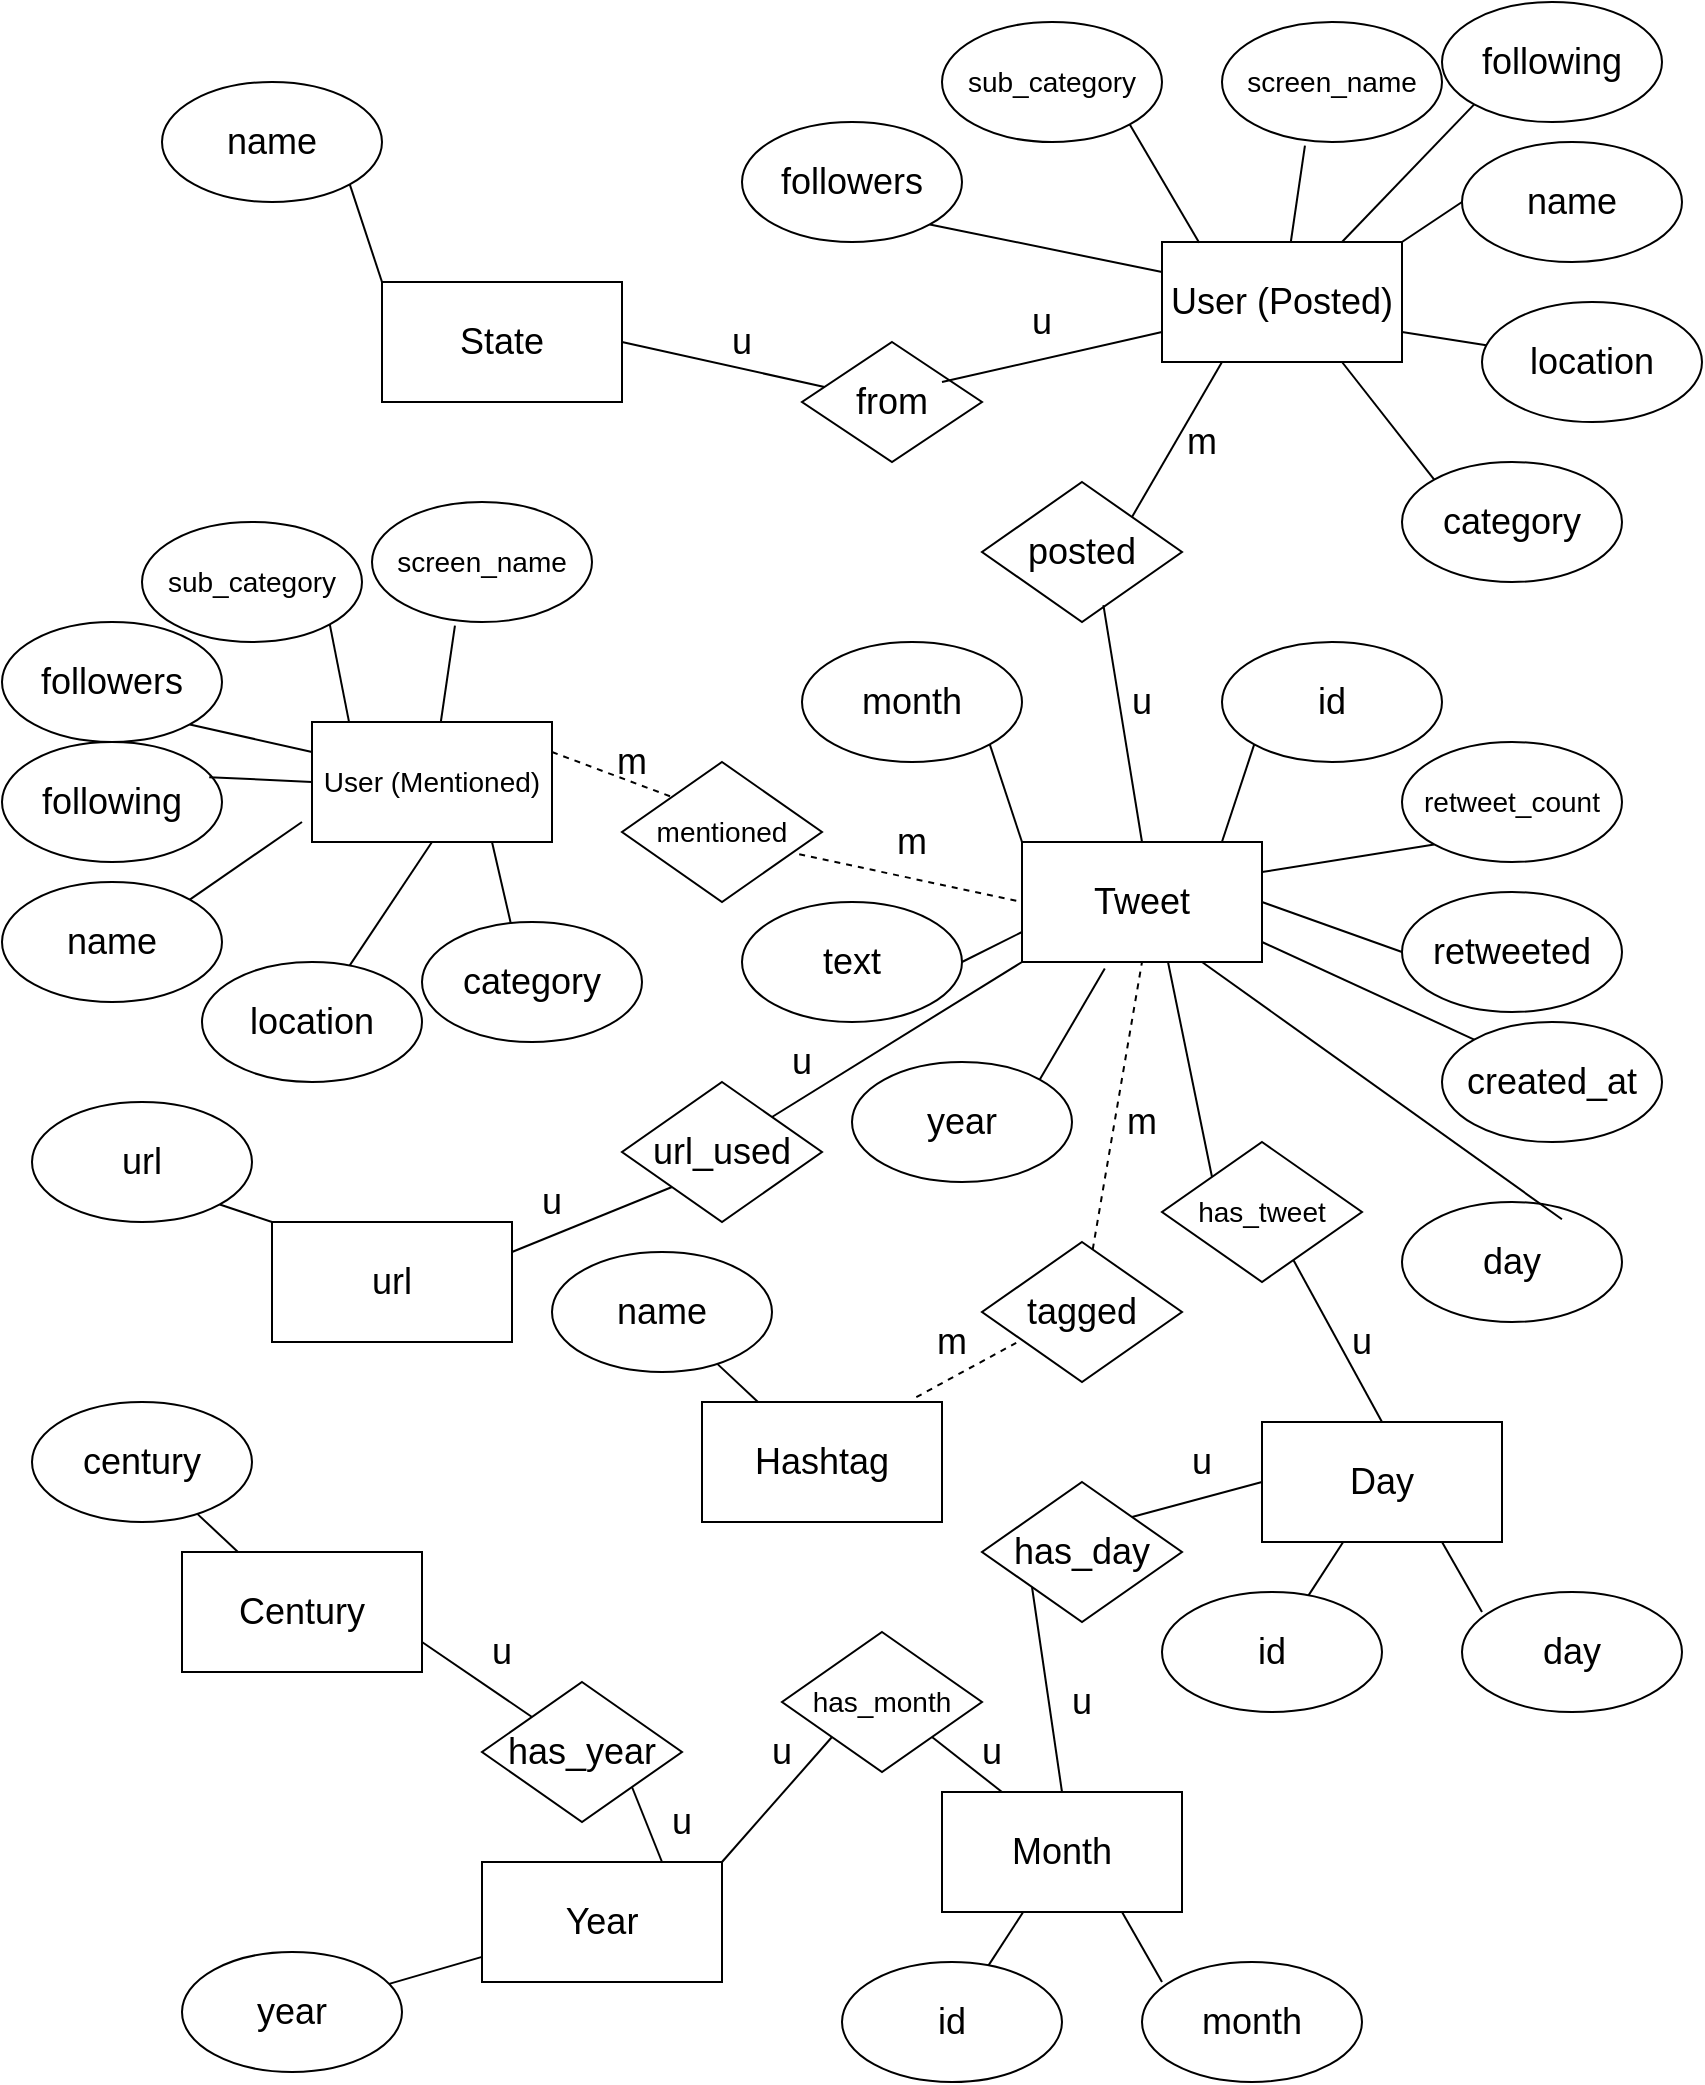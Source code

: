 <mxfile version="14.4.2" type="device"><diagram id="Hi8ekX5kI71tO4A_wyg8" name="Page-1"><mxGraphModel dx="1000" dy="1161" grid="1" gridSize="10" guides="1" tooltips="1" connect="1" arrows="1" fold="1" page="1" pageScale="1" pageWidth="850" pageHeight="1100" math="0" shadow="0"><root><mxCell id="0"/><mxCell id="1" parent="0"/><mxCell id="4KA449tRB5w3MNDbiSm_-1" value="&lt;font style=&quot;font-size: 18px&quot;&gt;State&lt;/font&gt;" style="rounded=0;whiteSpace=wrap;html=1;" vertex="1" parent="1"><mxGeometry x="190" y="170" width="120" height="60" as="geometry"/></mxCell><mxCell id="4KA449tRB5w3MNDbiSm_-4" value="&lt;font style=&quot;font-size: 18px&quot;&gt;name&lt;/font&gt;" style="ellipse;whiteSpace=wrap;html=1;" vertex="1" parent="1"><mxGeometry x="80" y="70" width="110" height="60" as="geometry"/></mxCell><mxCell id="4KA449tRB5w3MNDbiSm_-5" value="" style="endArrow=none;html=1;entryX=0;entryY=0;entryDx=0;entryDy=0;exitX=1;exitY=1;exitDx=0;exitDy=0;" edge="1" parent="1" source="4KA449tRB5w3MNDbiSm_-4" target="4KA449tRB5w3MNDbiSm_-1"><mxGeometry width="50" height="50" relative="1" as="geometry"><mxPoint x="420" y="580" as="sourcePoint"/><mxPoint x="470" y="530" as="targetPoint"/></mxGeometry></mxCell><mxCell id="4KA449tRB5w3MNDbiSm_-6" value="&lt;font style=&quot;font-size: 18px&quot;&gt;User (Posted)&lt;/font&gt;" style="rounded=0;whiteSpace=wrap;html=1;" vertex="1" parent="1"><mxGeometry x="580" y="150" width="120" height="60" as="geometry"/></mxCell><mxCell id="4KA449tRB5w3MNDbiSm_-7" value="&lt;font style=&quot;font-size: 18px&quot;&gt;following&lt;/font&gt;" style="ellipse;whiteSpace=wrap;html=1;" vertex="1" parent="1"><mxGeometry x="720" y="30" width="110" height="60" as="geometry"/></mxCell><mxCell id="4KA449tRB5w3MNDbiSm_-8" value="&lt;font style=&quot;font-size: 18px&quot;&gt;followers&lt;/font&gt;" style="ellipse;whiteSpace=wrap;html=1;" vertex="1" parent="1"><mxGeometry x="370" y="90" width="110" height="60" as="geometry"/></mxCell><mxCell id="4KA449tRB5w3MNDbiSm_-9" value="&lt;font style=&quot;font-size: 18px&quot;&gt;category&lt;/font&gt;" style="ellipse;whiteSpace=wrap;html=1;" vertex="1" parent="1"><mxGeometry x="700" y="260" width="110" height="60" as="geometry"/></mxCell><mxCell id="4KA449tRB5w3MNDbiSm_-10" value="&lt;font style=&quot;font-size: 18px&quot;&gt;location&lt;/font&gt;" style="ellipse;whiteSpace=wrap;html=1;" vertex="1" parent="1"><mxGeometry x="740" y="180" width="110" height="60" as="geometry"/></mxCell><mxCell id="4KA449tRB5w3MNDbiSm_-11" value="&lt;font style=&quot;font-size: 18px&quot;&gt;name&lt;/font&gt;" style="ellipse;whiteSpace=wrap;html=1;" vertex="1" parent="1"><mxGeometry x="730" y="100" width="110" height="60" as="geometry"/></mxCell><mxCell id="4KA449tRB5w3MNDbiSm_-12" value="&lt;font style=&quot;font-size: 14px&quot;&gt;sub_category&lt;/font&gt;" style="ellipse;whiteSpace=wrap;html=1;" vertex="1" parent="1"><mxGeometry x="470" y="40" width="110" height="60" as="geometry"/></mxCell><mxCell id="4KA449tRB5w3MNDbiSm_-13" value="&lt;font style=&quot;font-size: 14px&quot;&gt;screen_name&lt;/font&gt;" style="ellipse;whiteSpace=wrap;html=1;" vertex="1" parent="1"><mxGeometry x="610" y="40" width="110" height="60" as="geometry"/></mxCell><mxCell id="4KA449tRB5w3MNDbiSm_-14" value="" style="endArrow=none;html=1;entryX=0;entryY=0.25;entryDx=0;entryDy=0;exitX=1;exitY=1;exitDx=0;exitDy=0;" edge="1" parent="1" source="4KA449tRB5w3MNDbiSm_-8" target="4KA449tRB5w3MNDbiSm_-6"><mxGeometry width="50" height="50" relative="1" as="geometry"><mxPoint x="183.636" y="131.351" as="sourcePoint"/><mxPoint x="200" y="180" as="targetPoint"/></mxGeometry></mxCell><mxCell id="4KA449tRB5w3MNDbiSm_-15" value="" style="endArrow=none;html=1;entryX=0.155;entryY=0.007;entryDx=0;entryDy=0;exitX=1;exitY=1;exitDx=0;exitDy=0;entryPerimeter=0;" edge="1" parent="1" source="4KA449tRB5w3MNDbiSm_-12" target="4KA449tRB5w3MNDbiSm_-6"><mxGeometry width="50" height="50" relative="1" as="geometry"><mxPoint x="193.636" y="141.351" as="sourcePoint"/><mxPoint x="210" y="190" as="targetPoint"/></mxGeometry></mxCell><mxCell id="4KA449tRB5w3MNDbiSm_-16" value="" style="endArrow=none;html=1;exitX=0.377;exitY=1.031;exitDx=0;exitDy=0;exitPerimeter=0;" edge="1" parent="1" source="4KA449tRB5w3MNDbiSm_-13" target="4KA449tRB5w3MNDbiSm_-6"><mxGeometry width="50" height="50" relative="1" as="geometry"><mxPoint x="203.636" y="151.351" as="sourcePoint"/><mxPoint x="220" y="200" as="targetPoint"/></mxGeometry></mxCell><mxCell id="4KA449tRB5w3MNDbiSm_-17" value="" style="endArrow=none;html=1;entryX=0.75;entryY=0;entryDx=0;entryDy=0;exitX=0;exitY=1;exitDx=0;exitDy=0;" edge="1" parent="1" source="4KA449tRB5w3MNDbiSm_-7" target="4KA449tRB5w3MNDbiSm_-6"><mxGeometry width="50" height="50" relative="1" as="geometry"><mxPoint x="213.636" y="161.351" as="sourcePoint"/><mxPoint x="230" y="210" as="targetPoint"/></mxGeometry></mxCell><mxCell id="4KA449tRB5w3MNDbiSm_-18" value="" style="endArrow=none;html=1;entryX=1;entryY=0;entryDx=0;entryDy=0;exitX=0;exitY=0.5;exitDx=0;exitDy=0;" edge="1" parent="1" source="4KA449tRB5w3MNDbiSm_-11" target="4KA449tRB5w3MNDbiSm_-6"><mxGeometry width="50" height="50" relative="1" as="geometry"><mxPoint x="223.636" y="171.351" as="sourcePoint"/><mxPoint x="240" y="220" as="targetPoint"/></mxGeometry></mxCell><mxCell id="4KA449tRB5w3MNDbiSm_-19" value="" style="endArrow=none;html=1;entryX=1;entryY=0.75;entryDx=0;entryDy=0;" edge="1" parent="1" source="4KA449tRB5w3MNDbiSm_-10" target="4KA449tRB5w3MNDbiSm_-6"><mxGeometry width="50" height="50" relative="1" as="geometry"><mxPoint x="233.636" y="181.351" as="sourcePoint"/><mxPoint x="250" y="230" as="targetPoint"/></mxGeometry></mxCell><mxCell id="4KA449tRB5w3MNDbiSm_-20" value="" style="endArrow=none;html=1;entryX=0.75;entryY=1;entryDx=0;entryDy=0;exitX=0;exitY=0;exitDx=0;exitDy=0;" edge="1" parent="1" source="4KA449tRB5w3MNDbiSm_-9" target="4KA449tRB5w3MNDbiSm_-6"><mxGeometry width="50" height="50" relative="1" as="geometry"><mxPoint x="243.636" y="191.351" as="sourcePoint"/><mxPoint x="260" y="240" as="targetPoint"/></mxGeometry></mxCell><mxCell id="4KA449tRB5w3MNDbiSm_-21" value="&lt;font style=&quot;font-size: 18px&quot;&gt;from&lt;/font&gt;" style="rhombus;whiteSpace=wrap;html=1;" vertex="1" parent="1"><mxGeometry x="400" y="200" width="90" height="60" as="geometry"/></mxCell><mxCell id="4KA449tRB5w3MNDbiSm_-22" value="" style="endArrow=none;html=1;exitX=1;exitY=0.5;exitDx=0;exitDy=0;" edge="1" parent="1" source="4KA449tRB5w3MNDbiSm_-1" target="4KA449tRB5w3MNDbiSm_-21"><mxGeometry width="50" height="50" relative="1" as="geometry"><mxPoint x="253.636" y="201.351" as="sourcePoint"/><mxPoint x="270" y="250" as="targetPoint"/></mxGeometry></mxCell><mxCell id="4KA449tRB5w3MNDbiSm_-23" value="" style="endArrow=none;html=1;exitX=0;exitY=0.75;exitDx=0;exitDy=0;" edge="1" parent="1" source="4KA449tRB5w3MNDbiSm_-6"><mxGeometry width="50" height="50" relative="1" as="geometry"><mxPoint x="263.636" y="211.351" as="sourcePoint"/><mxPoint x="470" y="220" as="targetPoint"/></mxGeometry></mxCell><mxCell id="4KA449tRB5w3MNDbiSm_-24" value="&lt;font style=&quot;font-size: 14px&quot;&gt;User (Mentioned)&lt;/font&gt;" style="rounded=0;whiteSpace=wrap;html=1;" vertex="1" parent="1"><mxGeometry x="155" y="390" width="120" height="60" as="geometry"/></mxCell><mxCell id="4KA449tRB5w3MNDbiSm_-25" value="&lt;font style=&quot;font-size: 18px&quot;&gt;following&lt;/font&gt;" style="ellipse;whiteSpace=wrap;html=1;" vertex="1" parent="1"><mxGeometry y="400" width="110" height="60" as="geometry"/></mxCell><mxCell id="4KA449tRB5w3MNDbiSm_-26" value="&lt;font style=&quot;font-size: 18px&quot;&gt;followers&lt;/font&gt;" style="ellipse;whiteSpace=wrap;html=1;" vertex="1" parent="1"><mxGeometry y="340" width="110" height="60" as="geometry"/></mxCell><mxCell id="4KA449tRB5w3MNDbiSm_-27" value="&lt;font style=&quot;font-size: 18px&quot;&gt;category&lt;/font&gt;" style="ellipse;whiteSpace=wrap;html=1;" vertex="1" parent="1"><mxGeometry x="210" y="490" width="110" height="60" as="geometry"/></mxCell><mxCell id="4KA449tRB5w3MNDbiSm_-28" value="&lt;font style=&quot;font-size: 18px&quot;&gt;location&lt;/font&gt;" style="ellipse;whiteSpace=wrap;html=1;" vertex="1" parent="1"><mxGeometry x="100" y="510" width="110" height="60" as="geometry"/></mxCell><mxCell id="4KA449tRB5w3MNDbiSm_-29" value="&lt;font style=&quot;font-size: 18px&quot;&gt;name&lt;/font&gt;" style="ellipse;whiteSpace=wrap;html=1;" vertex="1" parent="1"><mxGeometry y="470" width="110" height="60" as="geometry"/></mxCell><mxCell id="4KA449tRB5w3MNDbiSm_-30" value="&lt;font style=&quot;font-size: 14px&quot;&gt;sub_category&lt;/font&gt;" style="ellipse;whiteSpace=wrap;html=1;" vertex="1" parent="1"><mxGeometry x="70" y="290" width="110" height="60" as="geometry"/></mxCell><mxCell id="4KA449tRB5w3MNDbiSm_-31" value="&lt;font style=&quot;font-size: 14px&quot;&gt;screen_name&lt;/font&gt;" style="ellipse;whiteSpace=wrap;html=1;" vertex="1" parent="1"><mxGeometry x="185" y="280" width="110" height="60" as="geometry"/></mxCell><mxCell id="4KA449tRB5w3MNDbiSm_-32" value="" style="endArrow=none;html=1;entryX=0;entryY=0.25;entryDx=0;entryDy=0;exitX=1;exitY=1;exitDx=0;exitDy=0;" edge="1" parent="1" source="4KA449tRB5w3MNDbiSm_-26" target="4KA449tRB5w3MNDbiSm_-24"><mxGeometry width="50" height="50" relative="1" as="geometry"><mxPoint x="-241.364" y="371.351" as="sourcePoint"/><mxPoint x="-225" y="420" as="targetPoint"/></mxGeometry></mxCell><mxCell id="4KA449tRB5w3MNDbiSm_-33" value="" style="endArrow=none;html=1;entryX=0.155;entryY=0.007;entryDx=0;entryDy=0;exitX=1;exitY=1;exitDx=0;exitDy=0;entryPerimeter=0;" edge="1" parent="1" source="4KA449tRB5w3MNDbiSm_-30" target="4KA449tRB5w3MNDbiSm_-24"><mxGeometry width="50" height="50" relative="1" as="geometry"><mxPoint x="-231.364" y="381.351" as="sourcePoint"/><mxPoint x="-215" y="430" as="targetPoint"/></mxGeometry></mxCell><mxCell id="4KA449tRB5w3MNDbiSm_-34" value="" style="endArrow=none;html=1;exitX=0.377;exitY=1.031;exitDx=0;exitDy=0;exitPerimeter=0;" edge="1" parent="1" source="4KA449tRB5w3MNDbiSm_-31" target="4KA449tRB5w3MNDbiSm_-24"><mxGeometry width="50" height="50" relative="1" as="geometry"><mxPoint x="-221.364" y="391.351" as="sourcePoint"/><mxPoint x="-205" y="440" as="targetPoint"/></mxGeometry></mxCell><mxCell id="4KA449tRB5w3MNDbiSm_-35" value="" style="endArrow=none;html=1;entryX=0;entryY=0.5;entryDx=0;entryDy=0;exitX=0.942;exitY=0.293;exitDx=0;exitDy=0;exitPerimeter=0;" edge="1" parent="1" source="4KA449tRB5w3MNDbiSm_-25" target="4KA449tRB5w3MNDbiSm_-24"><mxGeometry width="50" height="50" relative="1" as="geometry"><mxPoint x="-211.364" y="401.351" as="sourcePoint"/><mxPoint x="-195" y="450" as="targetPoint"/></mxGeometry></mxCell><mxCell id="4KA449tRB5w3MNDbiSm_-36" value="" style="endArrow=none;html=1;exitX=1;exitY=0;exitDx=0;exitDy=0;" edge="1" parent="1" source="4KA449tRB5w3MNDbiSm_-29"><mxGeometry width="50" height="50" relative="1" as="geometry"><mxPoint x="-201.364" y="411.351" as="sourcePoint"/><mxPoint x="150" y="440" as="targetPoint"/></mxGeometry></mxCell><mxCell id="4KA449tRB5w3MNDbiSm_-37" value="" style="endArrow=none;html=1;entryX=0.5;entryY=1;entryDx=0;entryDy=0;" edge="1" parent="1" source="4KA449tRB5w3MNDbiSm_-28" target="4KA449tRB5w3MNDbiSm_-24"><mxGeometry width="50" height="50" relative="1" as="geometry"><mxPoint x="-191.364" y="421.351" as="sourcePoint"/><mxPoint x="-175" y="470" as="targetPoint"/></mxGeometry></mxCell><mxCell id="4KA449tRB5w3MNDbiSm_-38" value="" style="endArrow=none;html=1;entryX=0.75;entryY=1;entryDx=0;entryDy=0;exitX=0.403;exitY=0.007;exitDx=0;exitDy=0;exitPerimeter=0;" edge="1" parent="1" source="4KA449tRB5w3MNDbiSm_-27" target="4KA449tRB5w3MNDbiSm_-24"><mxGeometry width="50" height="50" relative="1" as="geometry"><mxPoint x="-181.364" y="431.351" as="sourcePoint"/><mxPoint x="-165" y="480" as="targetPoint"/></mxGeometry></mxCell><mxCell id="4KA449tRB5w3MNDbiSm_-40" value="&lt;font style=&quot;font-size: 18px&quot;&gt;Tweet&lt;/font&gt;" style="rounded=0;whiteSpace=wrap;html=1;" vertex="1" parent="1"><mxGeometry x="510" y="450" width="120" height="60" as="geometry"/></mxCell><mxCell id="4KA449tRB5w3MNDbiSm_-41" value="&lt;font style=&quot;font-size: 18px&quot;&gt;id&lt;/font&gt;" style="ellipse;whiteSpace=wrap;html=1;" vertex="1" parent="1"><mxGeometry x="610" y="350" width="110" height="60" as="geometry"/></mxCell><mxCell id="4KA449tRB5w3MNDbiSm_-42" value="" style="endArrow=none;html=1;entryX=0.833;entryY=0;entryDx=0;entryDy=0;exitX=0;exitY=1;exitDx=0;exitDy=0;entryPerimeter=0;" edge="1" parent="1" source="4KA449tRB5w3MNDbiSm_-41" target="4KA449tRB5w3MNDbiSm_-40"><mxGeometry width="50" height="50" relative="1" as="geometry"><mxPoint x="153.636" y="281.351" as="sourcePoint"/><mxPoint x="580" y="300" as="targetPoint"/></mxGeometry></mxCell><mxCell id="4KA449tRB5w3MNDbiSm_-43" value="&lt;font style=&quot;font-size: 14px&quot;&gt;retweet_count&lt;/font&gt;" style="ellipse;whiteSpace=wrap;html=1;" vertex="1" parent="1"><mxGeometry x="700" y="400" width="110" height="60" as="geometry"/></mxCell><mxCell id="4KA449tRB5w3MNDbiSm_-44" value="" style="endArrow=none;html=1;entryX=1;entryY=0.25;entryDx=0;entryDy=0;exitX=0;exitY=1;exitDx=0;exitDy=0;" edge="1" parent="1" source="4KA449tRB5w3MNDbiSm_-43" target="4KA449tRB5w3MNDbiSm_-40"><mxGeometry width="50" height="50" relative="1" as="geometry"><mxPoint x="243.636" y="331.351" as="sourcePoint"/><mxPoint x="670" y="350" as="targetPoint"/></mxGeometry></mxCell><mxCell id="4KA449tRB5w3MNDbiSm_-45" value="&lt;font style=&quot;font-size: 18px&quot;&gt;retweeted&lt;/font&gt;" style="ellipse;whiteSpace=wrap;html=1;" vertex="1" parent="1"><mxGeometry x="700" y="475" width="110" height="60" as="geometry"/></mxCell><mxCell id="4KA449tRB5w3MNDbiSm_-46" value="" style="endArrow=none;html=1;entryX=1;entryY=0.5;entryDx=0;entryDy=0;exitX=0;exitY=0.5;exitDx=0;exitDy=0;" edge="1" parent="1" source="4KA449tRB5w3MNDbiSm_-45" target="4KA449tRB5w3MNDbiSm_-40"><mxGeometry width="50" height="50" relative="1" as="geometry"><mxPoint x="243.636" y="406.351" as="sourcePoint"/><mxPoint x="670" y="425" as="targetPoint"/></mxGeometry></mxCell><mxCell id="4KA449tRB5w3MNDbiSm_-47" value="&lt;font style=&quot;font-size: 18px&quot;&gt;created_at&lt;/font&gt;" style="ellipse;whiteSpace=wrap;html=1;" vertex="1" parent="1"><mxGeometry x="720" y="540" width="110" height="60" as="geometry"/></mxCell><mxCell id="4KA449tRB5w3MNDbiSm_-48" value="" style="endArrow=none;html=1;entryX=0.75;entryY=1;entryDx=0;entryDy=0;exitX=0;exitY=0;exitDx=0;exitDy=0;" edge="1" parent="1" source="4KA449tRB5w3MNDbiSm_-47"><mxGeometry width="50" height="50" relative="1" as="geometry"><mxPoint x="203.636" y="481.351" as="sourcePoint"/><mxPoint x="630" y="500" as="targetPoint"/></mxGeometry></mxCell><mxCell id="4KA449tRB5w3MNDbiSm_-49" value="&lt;font style=&quot;font-size: 18px&quot;&gt;text&lt;/font&gt;" style="ellipse;whiteSpace=wrap;html=1;" vertex="1" parent="1"><mxGeometry x="370" y="480" width="110" height="60" as="geometry"/></mxCell><mxCell id="4KA449tRB5w3MNDbiSm_-50" value="" style="endArrow=none;html=1;entryX=0;entryY=0.75;entryDx=0;entryDy=0;exitX=1;exitY=0.5;exitDx=0;exitDy=0;" edge="1" parent="1" source="4KA449tRB5w3MNDbiSm_-49" target="4KA449tRB5w3MNDbiSm_-40"><mxGeometry width="50" height="50" relative="1" as="geometry"><mxPoint x="559" y="410" as="sourcePoint"/><mxPoint x="460" y="300" as="targetPoint"/></mxGeometry></mxCell><mxCell id="4KA449tRB5w3MNDbiSm_-51" value="&lt;font style=&quot;font-size: 18px&quot;&gt;day&lt;/font&gt;" style="ellipse;whiteSpace=wrap;html=1;" vertex="1" parent="1"><mxGeometry x="700" y="630" width="110" height="60" as="geometry"/></mxCell><mxCell id="4KA449tRB5w3MNDbiSm_-52" value="" style="endArrow=none;html=1;entryX=0.75;entryY=1;entryDx=0;entryDy=0;exitX=0.727;exitY=0.144;exitDx=0;exitDy=0;exitPerimeter=0;" edge="1" parent="1" source="4KA449tRB5w3MNDbiSm_-51" target="4KA449tRB5w3MNDbiSm_-40"><mxGeometry width="50" height="50" relative="1" as="geometry"><mxPoint x="83.636" y="491.351" as="sourcePoint"/><mxPoint x="510" y="510" as="targetPoint"/></mxGeometry></mxCell><mxCell id="4KA449tRB5w3MNDbiSm_-53" value="&lt;font style=&quot;font-size: 18px&quot;&gt;year&lt;/font&gt;" style="ellipse;whiteSpace=wrap;html=1;" vertex="1" parent="1"><mxGeometry x="425" y="560" width="110" height="60" as="geometry"/></mxCell><mxCell id="4KA449tRB5w3MNDbiSm_-54" value="&lt;font style=&quot;font-size: 18px&quot;&gt;month&lt;/font&gt;" style="ellipse;whiteSpace=wrap;html=1;" vertex="1" parent="1"><mxGeometry x="400" y="350" width="110" height="60" as="geometry"/></mxCell><mxCell id="4KA449tRB5w3MNDbiSm_-55" value="" style="endArrow=none;html=1;entryX=1;entryY=1;entryDx=0;entryDy=0;exitX=0;exitY=0;exitDx=0;exitDy=0;" edge="1" parent="1" source="4KA449tRB5w3MNDbiSm_-40" target="4KA449tRB5w3MNDbiSm_-54"><mxGeometry width="50" height="50" relative="1" as="geometry"><mxPoint x="420" y="580" as="sourcePoint"/><mxPoint x="470" y="530" as="targetPoint"/></mxGeometry></mxCell><mxCell id="4KA449tRB5w3MNDbiSm_-56" value="&lt;font style=&quot;font-size: 18px&quot;&gt;posted&lt;/font&gt;" style="rhombus;whiteSpace=wrap;html=1;" vertex="1" parent="1"><mxGeometry x="490" y="270" width="100" height="70" as="geometry"/></mxCell><mxCell id="4KA449tRB5w3MNDbiSm_-57" value="" style="endArrow=none;html=1;entryX=0.25;entryY=1;entryDx=0;entryDy=0;exitX=1;exitY=0;exitDx=0;exitDy=0;" edge="1" parent="1" source="4KA449tRB5w3MNDbiSm_-56" target="4KA449tRB5w3MNDbiSm_-6"><mxGeometry width="50" height="50" relative="1" as="geometry"><mxPoint x="420" y="570" as="sourcePoint"/><mxPoint x="470" y="520" as="targetPoint"/></mxGeometry></mxCell><mxCell id="4KA449tRB5w3MNDbiSm_-58" value="" style="endArrow=none;html=1;entryX=0.607;entryY=0.88;entryDx=0;entryDy=0;exitX=0.5;exitY=0;exitDx=0;exitDy=0;entryPerimeter=0;" edge="1" parent="1" source="4KA449tRB5w3MNDbiSm_-40" target="4KA449tRB5w3MNDbiSm_-56"><mxGeometry width="50" height="50" relative="1" as="geometry"><mxPoint x="420" y="570" as="sourcePoint"/><mxPoint x="470" y="520" as="targetPoint"/></mxGeometry></mxCell><mxCell id="4KA449tRB5w3MNDbiSm_-59" value="&lt;font style=&quot;font-size: 14px&quot;&gt;mentioned&lt;/font&gt;" style="rhombus;whiteSpace=wrap;html=1;" vertex="1" parent="1"><mxGeometry x="310" y="410" width="100" height="70" as="geometry"/></mxCell><mxCell id="4KA449tRB5w3MNDbiSm_-60" value="" style="endArrow=none;html=1;entryX=0;entryY=0.5;entryDx=0;entryDy=0;exitX=0.886;exitY=0.659;exitDx=0;exitDy=0;exitPerimeter=0;dashed=1;" edge="1" parent="1" source="4KA449tRB5w3MNDbiSm_-59" target="4KA449tRB5w3MNDbiSm_-40"><mxGeometry width="50" height="50" relative="1" as="geometry"><mxPoint x="420" y="570" as="sourcePoint"/><mxPoint x="470" y="520" as="targetPoint"/></mxGeometry></mxCell><mxCell id="4KA449tRB5w3MNDbiSm_-61" value="" style="endArrow=none;html=1;entryX=0;entryY=0;entryDx=0;entryDy=0;exitX=1;exitY=0.25;exitDx=0;exitDy=0;dashed=1;" edge="1" parent="1" source="4KA449tRB5w3MNDbiSm_-24" target="4KA449tRB5w3MNDbiSm_-59"><mxGeometry width="50" height="50" relative="1" as="geometry"><mxPoint x="420" y="570" as="sourcePoint"/><mxPoint x="470" y="520" as="targetPoint"/></mxGeometry></mxCell><mxCell id="4KA449tRB5w3MNDbiSm_-62" value="" style="endArrow=none;html=1;entryX=1;entryY=0;entryDx=0;entryDy=0;exitX=0.345;exitY=1.055;exitDx=0;exitDy=0;exitPerimeter=0;" edge="1" parent="1" source="4KA449tRB5w3MNDbiSm_-40" target="4KA449tRB5w3MNDbiSm_-53"><mxGeometry width="50" height="50" relative="1" as="geometry"><mxPoint x="390" y="570" as="sourcePoint"/><mxPoint x="440" y="520" as="targetPoint"/></mxGeometry></mxCell><mxCell id="4KA449tRB5w3MNDbiSm_-64" value="&lt;font style=&quot;font-size: 18px&quot;&gt;url_used&lt;/font&gt;" style="rhombus;whiteSpace=wrap;html=1;" vertex="1" parent="1"><mxGeometry x="310" y="570" width="100" height="70" as="geometry"/></mxCell><mxCell id="4KA449tRB5w3MNDbiSm_-65" value="" style="endArrow=none;html=1;entryX=0;entryY=1;entryDx=0;entryDy=0;exitX=1;exitY=0;exitDx=0;exitDy=0;" edge="1" parent="1" source="4KA449tRB5w3MNDbiSm_-64" target="4KA449tRB5w3MNDbiSm_-40"><mxGeometry width="50" height="50" relative="1" as="geometry"><mxPoint x="390" y="570" as="sourcePoint"/><mxPoint x="440" y="520" as="targetPoint"/></mxGeometry></mxCell><mxCell id="4KA449tRB5w3MNDbiSm_-66" value="&lt;font style=&quot;font-size: 18px&quot;&gt;url&lt;/font&gt;" style="rounded=0;whiteSpace=wrap;html=1;" vertex="1" parent="1"><mxGeometry x="135" y="640" width="120" height="60" as="geometry"/></mxCell><mxCell id="4KA449tRB5w3MNDbiSm_-67" value="&lt;font style=&quot;font-size: 18px&quot;&gt;url&lt;/font&gt;" style="ellipse;whiteSpace=wrap;html=1;" vertex="1" parent="1"><mxGeometry x="15" y="580" width="110" height="60" as="geometry"/></mxCell><mxCell id="4KA449tRB5w3MNDbiSm_-68" value="" style="endArrow=none;html=1;entryX=0;entryY=0;entryDx=0;entryDy=0;exitX=1;exitY=1;exitDx=0;exitDy=0;" edge="1" parent="1" source="4KA449tRB5w3MNDbiSm_-67" target="4KA449tRB5w3MNDbiSm_-66"><mxGeometry width="50" height="50" relative="1" as="geometry"><mxPoint x="365" y="1050" as="sourcePoint"/><mxPoint x="415" y="1000" as="targetPoint"/></mxGeometry></mxCell><mxCell id="4KA449tRB5w3MNDbiSm_-69" value="" style="endArrow=none;html=1;exitX=1;exitY=0.25;exitDx=0;exitDy=0;entryX=0;entryY=1;entryDx=0;entryDy=0;" edge="1" parent="1" source="4KA449tRB5w3MNDbiSm_-66" target="4KA449tRB5w3MNDbiSm_-64"><mxGeometry width="50" height="50" relative="1" as="geometry"><mxPoint x="390" y="570" as="sourcePoint"/><mxPoint x="440" y="520" as="targetPoint"/></mxGeometry></mxCell><mxCell id="4KA449tRB5w3MNDbiSm_-73" value="&lt;font style=&quot;font-size: 18px&quot;&gt;Hashtag&lt;/font&gt;" style="rounded=0;whiteSpace=wrap;html=1;" vertex="1" parent="1"><mxGeometry x="350" y="730" width="120" height="60" as="geometry"/></mxCell><mxCell id="4KA449tRB5w3MNDbiSm_-74" value="&lt;font style=&quot;font-size: 18px&quot;&gt;name&lt;/font&gt;" style="ellipse;whiteSpace=wrap;html=1;" vertex="1" parent="1"><mxGeometry x="275" y="655" width="110" height="60" as="geometry"/></mxCell><mxCell id="4KA449tRB5w3MNDbiSm_-75" value="" style="endArrow=none;html=1;" edge="1" parent="1" source="4KA449tRB5w3MNDbiSm_-74" target="4KA449tRB5w3MNDbiSm_-73"><mxGeometry width="50" height="50" relative="1" as="geometry"><mxPoint x="580" y="1140" as="sourcePoint"/><mxPoint x="630" y="1090" as="targetPoint"/></mxGeometry></mxCell><mxCell id="4KA449tRB5w3MNDbiSm_-76" value="&lt;font style=&quot;font-size: 18px&quot;&gt;tagged&lt;/font&gt;" style="rhombus;whiteSpace=wrap;html=1;" vertex="1" parent="1"><mxGeometry x="490" y="650" width="100" height="70" as="geometry"/></mxCell><mxCell id="4KA449tRB5w3MNDbiSm_-77" value="" style="endArrow=none;html=1;entryX=0.5;entryY=1;entryDx=0;entryDy=0;dashed=1;" edge="1" parent="1" source="4KA449tRB5w3MNDbiSm_-76" target="4KA449tRB5w3MNDbiSm_-40"><mxGeometry width="50" height="50" relative="1" as="geometry"><mxPoint x="390" y="570" as="sourcePoint"/><mxPoint x="440" y="520" as="targetPoint"/></mxGeometry></mxCell><mxCell id="4KA449tRB5w3MNDbiSm_-78" value="" style="endArrow=none;html=1;exitX=0.893;exitY=-0.04;exitDx=0;exitDy=0;exitPerimeter=0;entryX=0.171;entryY=0.72;entryDx=0;entryDy=0;entryPerimeter=0;dashed=1;" edge="1" parent="1" source="4KA449tRB5w3MNDbiSm_-73" target="4KA449tRB5w3MNDbiSm_-76"><mxGeometry width="50" height="50" relative="1" as="geometry"><mxPoint x="390" y="570" as="sourcePoint"/><mxPoint x="440" y="520" as="targetPoint"/></mxGeometry></mxCell><mxCell id="4KA449tRB5w3MNDbiSm_-79" value="&lt;font style=&quot;font-size: 18px&quot;&gt;Century&lt;/font&gt;" style="rounded=0;whiteSpace=wrap;html=1;" vertex="1" parent="1"><mxGeometry x="90" y="805" width="120" height="60" as="geometry"/></mxCell><mxCell id="4KA449tRB5w3MNDbiSm_-80" value="&lt;font style=&quot;font-size: 18px&quot;&gt;century&lt;/font&gt;" style="ellipse;whiteSpace=wrap;html=1;" vertex="1" parent="1"><mxGeometry x="15" y="730" width="110" height="60" as="geometry"/></mxCell><mxCell id="4KA449tRB5w3MNDbiSm_-81" value="" style="endArrow=none;html=1;" edge="1" parent="1" source="4KA449tRB5w3MNDbiSm_-80" target="4KA449tRB5w3MNDbiSm_-79"><mxGeometry width="50" height="50" relative="1" as="geometry"><mxPoint x="320" y="1215" as="sourcePoint"/><mxPoint x="370" y="1165" as="targetPoint"/></mxGeometry></mxCell><mxCell id="4KA449tRB5w3MNDbiSm_-82" value="&lt;span style=&quot;font-size: 18px&quot;&gt;Year&lt;/span&gt;" style="rounded=0;whiteSpace=wrap;html=1;" vertex="1" parent="1"><mxGeometry x="240" y="960" width="120" height="60" as="geometry"/></mxCell><mxCell id="4KA449tRB5w3MNDbiSm_-83" value="&lt;font style=&quot;font-size: 18px&quot;&gt;year&lt;/font&gt;" style="ellipse;whiteSpace=wrap;html=1;" vertex="1" parent="1"><mxGeometry x="90" y="1005" width="110" height="60" as="geometry"/></mxCell><mxCell id="4KA449tRB5w3MNDbiSm_-84" value="" style="endArrow=none;html=1;" edge="1" parent="1" source="4KA449tRB5w3MNDbiSm_-83" target="4KA449tRB5w3MNDbiSm_-82"><mxGeometry width="50" height="50" relative="1" as="geometry"><mxPoint x="470" y="1370" as="sourcePoint"/><mxPoint x="520" y="1320" as="targetPoint"/></mxGeometry></mxCell><mxCell id="4KA449tRB5w3MNDbiSm_-85" value="&lt;span style=&quot;font-size: 18px&quot;&gt;Month&lt;/span&gt;" style="rounded=0;whiteSpace=wrap;html=1;" vertex="1" parent="1"><mxGeometry x="470" y="925" width="120" height="60" as="geometry"/></mxCell><mxCell id="4KA449tRB5w3MNDbiSm_-86" value="&lt;font style=&quot;font-size: 18px&quot;&gt;id&lt;/font&gt;" style="ellipse;whiteSpace=wrap;html=1;" vertex="1" parent="1"><mxGeometry x="420" y="1010" width="110" height="60" as="geometry"/></mxCell><mxCell id="4KA449tRB5w3MNDbiSm_-87" value="" style="endArrow=none;html=1;" edge="1" parent="1" source="4KA449tRB5w3MNDbiSm_-86" target="4KA449tRB5w3MNDbiSm_-85"><mxGeometry width="50" height="50" relative="1" as="geometry"><mxPoint x="700" y="1335" as="sourcePoint"/><mxPoint x="750" y="1285" as="targetPoint"/></mxGeometry></mxCell><mxCell id="4KA449tRB5w3MNDbiSm_-88" value="&lt;font style=&quot;font-size: 18px&quot;&gt;month&lt;/font&gt;" style="ellipse;whiteSpace=wrap;html=1;" vertex="1" parent="1"><mxGeometry x="570" y="1010" width="110" height="60" as="geometry"/></mxCell><mxCell id="4KA449tRB5w3MNDbiSm_-89" value="" style="endArrow=none;html=1;entryX=0.75;entryY=1;entryDx=0;entryDy=0;" edge="1" parent="1" target="4KA449tRB5w3MNDbiSm_-85"><mxGeometry width="50" height="50" relative="1" as="geometry"><mxPoint x="580" y="1020" as="sourcePoint"/><mxPoint x="440" y="520" as="targetPoint"/></mxGeometry></mxCell><mxCell id="4KA449tRB5w3MNDbiSm_-90" value="&lt;span style=&quot;font-size: 18px&quot;&gt;Day&lt;/span&gt;" style="rounded=0;whiteSpace=wrap;html=1;" vertex="1" parent="1"><mxGeometry x="630" y="740" width="120" height="60" as="geometry"/></mxCell><mxCell id="4KA449tRB5w3MNDbiSm_-91" value="&lt;font style=&quot;font-size: 18px&quot;&gt;id&lt;/font&gt;" style="ellipse;whiteSpace=wrap;html=1;" vertex="1" parent="1"><mxGeometry x="580" y="825" width="110" height="60" as="geometry"/></mxCell><mxCell id="4KA449tRB5w3MNDbiSm_-92" value="" style="endArrow=none;html=1;" edge="1" parent="1" source="4KA449tRB5w3MNDbiSm_-91" target="4KA449tRB5w3MNDbiSm_-90"><mxGeometry width="50" height="50" relative="1" as="geometry"><mxPoint x="860" y="1150" as="sourcePoint"/><mxPoint x="910" y="1100" as="targetPoint"/></mxGeometry></mxCell><mxCell id="4KA449tRB5w3MNDbiSm_-93" value="&lt;font style=&quot;font-size: 18px&quot;&gt;day&lt;/font&gt;" style="ellipse;whiteSpace=wrap;html=1;" vertex="1" parent="1"><mxGeometry x="730" y="825" width="110" height="60" as="geometry"/></mxCell><mxCell id="4KA449tRB5w3MNDbiSm_-94" value="" style="endArrow=none;html=1;entryX=0.75;entryY=1;entryDx=0;entryDy=0;" edge="1" parent="1" target="4KA449tRB5w3MNDbiSm_-90"><mxGeometry width="50" height="50" relative="1" as="geometry"><mxPoint x="740" y="835" as="sourcePoint"/><mxPoint x="600" y="335" as="targetPoint"/></mxGeometry></mxCell><mxCell id="4KA449tRB5w3MNDbiSm_-95" value="&lt;font style=&quot;font-size: 18px&quot;&gt;has_year&lt;/font&gt;" style="rhombus;whiteSpace=wrap;html=1;" vertex="1" parent="1"><mxGeometry x="240" y="870" width="100" height="70" as="geometry"/></mxCell><mxCell id="4KA449tRB5w3MNDbiSm_-96" value="" style="endArrow=none;html=1;exitX=1;exitY=0.75;exitDx=0;exitDy=0;entryX=0;entryY=0;entryDx=0;entryDy=0;" edge="1" parent="1" source="4KA449tRB5w3MNDbiSm_-79" target="4KA449tRB5w3MNDbiSm_-95"><mxGeometry width="50" height="50" relative="1" as="geometry"><mxPoint x="390" y="570" as="sourcePoint"/><mxPoint x="440" y="520" as="targetPoint"/></mxGeometry></mxCell><mxCell id="4KA449tRB5w3MNDbiSm_-97" value="" style="endArrow=none;html=1;exitX=1;exitY=1;exitDx=0;exitDy=0;entryX=0.75;entryY=0;entryDx=0;entryDy=0;" edge="1" parent="1" source="4KA449tRB5w3MNDbiSm_-95" target="4KA449tRB5w3MNDbiSm_-82"><mxGeometry width="50" height="50" relative="1" as="geometry"><mxPoint x="390" y="570" as="sourcePoint"/><mxPoint x="440" y="520" as="targetPoint"/></mxGeometry></mxCell><mxCell id="4KA449tRB5w3MNDbiSm_-98" value="&lt;font style=&quot;font-size: 14px&quot;&gt;has_month&lt;/font&gt;" style="rhombus;whiteSpace=wrap;html=1;" vertex="1" parent="1"><mxGeometry x="390" y="845" width="100" height="70" as="geometry"/></mxCell><mxCell id="4KA449tRB5w3MNDbiSm_-99" value="" style="endArrow=none;html=1;entryX=0;entryY=1;entryDx=0;entryDy=0;exitX=1;exitY=0;exitDx=0;exitDy=0;" edge="1" parent="1" source="4KA449tRB5w3MNDbiSm_-82" target="4KA449tRB5w3MNDbiSm_-98"><mxGeometry width="50" height="50" relative="1" as="geometry"><mxPoint x="390" y="580" as="sourcePoint"/><mxPoint x="440" y="530" as="targetPoint"/></mxGeometry></mxCell><mxCell id="4KA449tRB5w3MNDbiSm_-100" value="" style="endArrow=none;html=1;entryX=1;entryY=1;entryDx=0;entryDy=0;exitX=0.25;exitY=0;exitDx=0;exitDy=0;" edge="1" parent="1" source="4KA449tRB5w3MNDbiSm_-85" target="4KA449tRB5w3MNDbiSm_-98"><mxGeometry width="50" height="50" relative="1" as="geometry"><mxPoint x="390" y="580" as="sourcePoint"/><mxPoint x="440" y="530" as="targetPoint"/></mxGeometry></mxCell><mxCell id="4KA449tRB5w3MNDbiSm_-101" value="&lt;font style=&quot;font-size: 18px&quot;&gt;has_day&lt;/font&gt;" style="rhombus;whiteSpace=wrap;html=1;" vertex="1" parent="1"><mxGeometry x="490" y="770" width="100" height="70" as="geometry"/></mxCell><mxCell id="4KA449tRB5w3MNDbiSm_-102" value="&lt;font style=&quot;font-size: 14px&quot;&gt;has_tweet&lt;/font&gt;" style="rhombus;whiteSpace=wrap;html=1;" vertex="1" parent="1"><mxGeometry x="580" y="600" width="100" height="70" as="geometry"/></mxCell><mxCell id="4KA449tRB5w3MNDbiSm_-103" value="" style="endArrow=none;html=1;entryX=0.5;entryY=0;entryDx=0;entryDy=0;exitX=0;exitY=1;exitDx=0;exitDy=0;" edge="1" parent="1" source="4KA449tRB5w3MNDbiSm_-101" target="4KA449tRB5w3MNDbiSm_-85"><mxGeometry width="50" height="50" relative="1" as="geometry"><mxPoint x="390" y="580" as="sourcePoint"/><mxPoint x="440" y="530" as="targetPoint"/></mxGeometry></mxCell><mxCell id="4KA449tRB5w3MNDbiSm_-104" value="" style="endArrow=none;html=1;entryX=1;entryY=0;entryDx=0;entryDy=0;exitX=0;exitY=0.5;exitDx=0;exitDy=0;" edge="1" parent="1" source="4KA449tRB5w3MNDbiSm_-90" target="4KA449tRB5w3MNDbiSm_-101"><mxGeometry width="50" height="50" relative="1" as="geometry"><mxPoint x="390" y="580" as="sourcePoint"/><mxPoint x="440" y="530" as="targetPoint"/></mxGeometry></mxCell><mxCell id="4KA449tRB5w3MNDbiSm_-105" value="" style="endArrow=none;html=1;entryX=0.5;entryY=0;entryDx=0;entryDy=0;exitX=0.657;exitY=0.843;exitDx=0;exitDy=0;exitPerimeter=0;" edge="1" parent="1" source="4KA449tRB5w3MNDbiSm_-102" target="4KA449tRB5w3MNDbiSm_-90"><mxGeometry width="50" height="50" relative="1" as="geometry"><mxPoint x="390" y="580" as="sourcePoint"/><mxPoint x="440" y="530" as="targetPoint"/></mxGeometry></mxCell><mxCell id="4KA449tRB5w3MNDbiSm_-106" value="" style="endArrow=none;html=1;exitX=0;exitY=0;exitDx=0;exitDy=0;" edge="1" parent="1" source="4KA449tRB5w3MNDbiSm_-102"><mxGeometry width="50" height="50" relative="1" as="geometry"><mxPoint x="390" y="580" as="sourcePoint"/><mxPoint x="583" y="510" as="targetPoint"/></mxGeometry></mxCell><mxCell id="4KA449tRB5w3MNDbiSm_-114" value="&lt;font style=&quot;font-size: 18px&quot;&gt;u&lt;/font&gt;" style="text;html=1;strokeColor=none;fillColor=none;align=center;verticalAlign=middle;whiteSpace=wrap;rounded=0;rotation=0;" vertex="1" parent="1"><mxGeometry x="350" y="190" width="40" height="20" as="geometry"/></mxCell><mxCell id="4KA449tRB5w3MNDbiSm_-115" value="&lt;font style=&quot;font-size: 18px&quot;&gt;u&lt;/font&gt;" style="text;html=1;strokeColor=none;fillColor=none;align=center;verticalAlign=middle;whiteSpace=wrap;rounded=0;rotation=0;" vertex="1" parent="1"><mxGeometry x="500" y="180" width="40" height="20" as="geometry"/></mxCell><mxCell id="4KA449tRB5w3MNDbiSm_-116" value="&lt;font style=&quot;font-size: 18px&quot;&gt;m&lt;/font&gt;" style="text;html=1;strokeColor=none;fillColor=none;align=center;verticalAlign=middle;whiteSpace=wrap;rounded=0;" vertex="1" parent="1"><mxGeometry x="580" y="240" width="40" height="20" as="geometry"/></mxCell><mxCell id="4KA449tRB5w3MNDbiSm_-117" value="&lt;font style=&quot;font-size: 18px&quot;&gt;m&lt;/font&gt;" style="text;html=1;strokeColor=none;fillColor=none;align=center;verticalAlign=middle;whiteSpace=wrap;rounded=0;" vertex="1" parent="1"><mxGeometry x="295" y="400" width="40" height="20" as="geometry"/></mxCell><mxCell id="4KA449tRB5w3MNDbiSm_-118" value="&lt;font style=&quot;font-size: 18px&quot;&gt;u&lt;/font&gt;" style="text;html=1;strokeColor=none;fillColor=none;align=center;verticalAlign=middle;whiteSpace=wrap;rounded=0;rotation=0;" vertex="1" parent="1"><mxGeometry x="550" y="370" width="40" height="20" as="geometry"/></mxCell><mxCell id="4KA449tRB5w3MNDbiSm_-119" value="&lt;font style=&quot;font-size: 18px&quot;&gt;m&lt;/font&gt;" style="text;html=1;strokeColor=none;fillColor=none;align=center;verticalAlign=middle;whiteSpace=wrap;rounded=0;" vertex="1" parent="1"><mxGeometry x="435" y="440" width="40" height="20" as="geometry"/></mxCell><mxCell id="4KA449tRB5w3MNDbiSm_-120" value="&lt;font style=&quot;font-size: 18px&quot;&gt;m&lt;/font&gt;" style="text;html=1;strokeColor=none;fillColor=none;align=center;verticalAlign=middle;whiteSpace=wrap;rounded=0;" vertex="1" parent="1"><mxGeometry x="550" y="580" width="40" height="20" as="geometry"/></mxCell><mxCell id="4KA449tRB5w3MNDbiSm_-121" value="&lt;font style=&quot;font-size: 18px&quot;&gt;m&lt;/font&gt;" style="text;html=1;strokeColor=none;fillColor=none;align=center;verticalAlign=middle;whiteSpace=wrap;rounded=0;" vertex="1" parent="1"><mxGeometry x="455" y="690" width="40" height="20" as="geometry"/></mxCell><mxCell id="4KA449tRB5w3MNDbiSm_-123" value="&lt;font style=&quot;font-size: 18px&quot;&gt;u&lt;/font&gt;" style="text;html=1;strokeColor=none;fillColor=none;align=center;verticalAlign=middle;whiteSpace=wrap;rounded=0;rotation=0;" vertex="1" parent="1"><mxGeometry x="380" y="550" width="40" height="20" as="geometry"/></mxCell><mxCell id="4KA449tRB5w3MNDbiSm_-124" value="&lt;font style=&quot;font-size: 18px&quot;&gt;u&lt;/font&gt;" style="text;html=1;strokeColor=none;fillColor=none;align=center;verticalAlign=middle;whiteSpace=wrap;rounded=0;rotation=0;" vertex="1" parent="1"><mxGeometry x="255" y="620" width="40" height="20" as="geometry"/></mxCell><mxCell id="4KA449tRB5w3MNDbiSm_-125" value="&lt;font style=&quot;font-size: 18px&quot;&gt;u&lt;/font&gt;" style="text;html=1;strokeColor=none;fillColor=none;align=center;verticalAlign=middle;whiteSpace=wrap;rounded=0;rotation=0;" vertex="1" parent="1"><mxGeometry x="230" y="845" width="40" height="20" as="geometry"/></mxCell><mxCell id="4KA449tRB5w3MNDbiSm_-126" value="&lt;font style=&quot;font-size: 18px&quot;&gt;u&lt;/font&gt;" style="text;html=1;strokeColor=none;fillColor=none;align=center;verticalAlign=middle;whiteSpace=wrap;rounded=0;rotation=0;" vertex="1" parent="1"><mxGeometry x="320" y="930" width="40" height="20" as="geometry"/></mxCell><mxCell id="4KA449tRB5w3MNDbiSm_-127" value="&lt;font style=&quot;font-size: 18px&quot;&gt;u&lt;/font&gt;" style="text;html=1;strokeColor=none;fillColor=none;align=center;verticalAlign=middle;whiteSpace=wrap;rounded=0;rotation=0;" vertex="1" parent="1"><mxGeometry x="370" y="895" width="40" height="20" as="geometry"/></mxCell><mxCell id="4KA449tRB5w3MNDbiSm_-128" value="&lt;font style=&quot;font-size: 18px&quot;&gt;u&lt;/font&gt;" style="text;html=1;strokeColor=none;fillColor=none;align=center;verticalAlign=middle;whiteSpace=wrap;rounded=0;rotation=0;" vertex="1" parent="1"><mxGeometry x="475" y="895" width="40" height="20" as="geometry"/></mxCell><mxCell id="4KA449tRB5w3MNDbiSm_-129" value="&lt;font style=&quot;font-size: 18px&quot;&gt;u&lt;/font&gt;" style="text;html=1;strokeColor=none;fillColor=none;align=center;verticalAlign=middle;whiteSpace=wrap;rounded=0;rotation=0;" vertex="1" parent="1"><mxGeometry x="520" y="870" width="40" height="20" as="geometry"/></mxCell><mxCell id="4KA449tRB5w3MNDbiSm_-130" value="&lt;font style=&quot;font-size: 18px&quot;&gt;u&lt;/font&gt;" style="text;html=1;strokeColor=none;fillColor=none;align=center;verticalAlign=middle;whiteSpace=wrap;rounded=0;rotation=0;" vertex="1" parent="1"><mxGeometry x="580" y="750" width="40" height="20" as="geometry"/></mxCell><mxCell id="4KA449tRB5w3MNDbiSm_-131" value="&lt;font style=&quot;font-size: 18px&quot;&gt;u&lt;/font&gt;" style="text;html=1;strokeColor=none;fillColor=none;align=center;verticalAlign=middle;whiteSpace=wrap;rounded=0;rotation=0;" vertex="1" parent="1"><mxGeometry x="660" y="690" width="40" height="20" as="geometry"/></mxCell></root></mxGraphModel></diagram></mxfile>